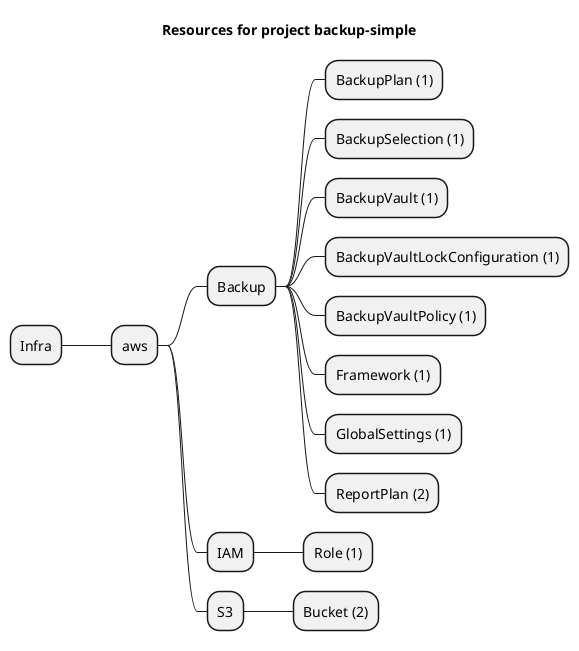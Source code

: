 @startmindmap
title Resources for project backup-simple
skinparam monochrome true
+ Infra
++ aws
+++ Backup
++++ BackupPlan (1)
++++ BackupSelection (1)
++++ BackupVault (1)
++++ BackupVaultLockConfiguration (1)
++++ BackupVaultPolicy (1)
++++ Framework (1)
++++ GlobalSettings (1)
++++ ReportPlan (2)
+++ IAM
++++ Role (1)
+++ S3
++++ Bucket (2)
@endmindmap